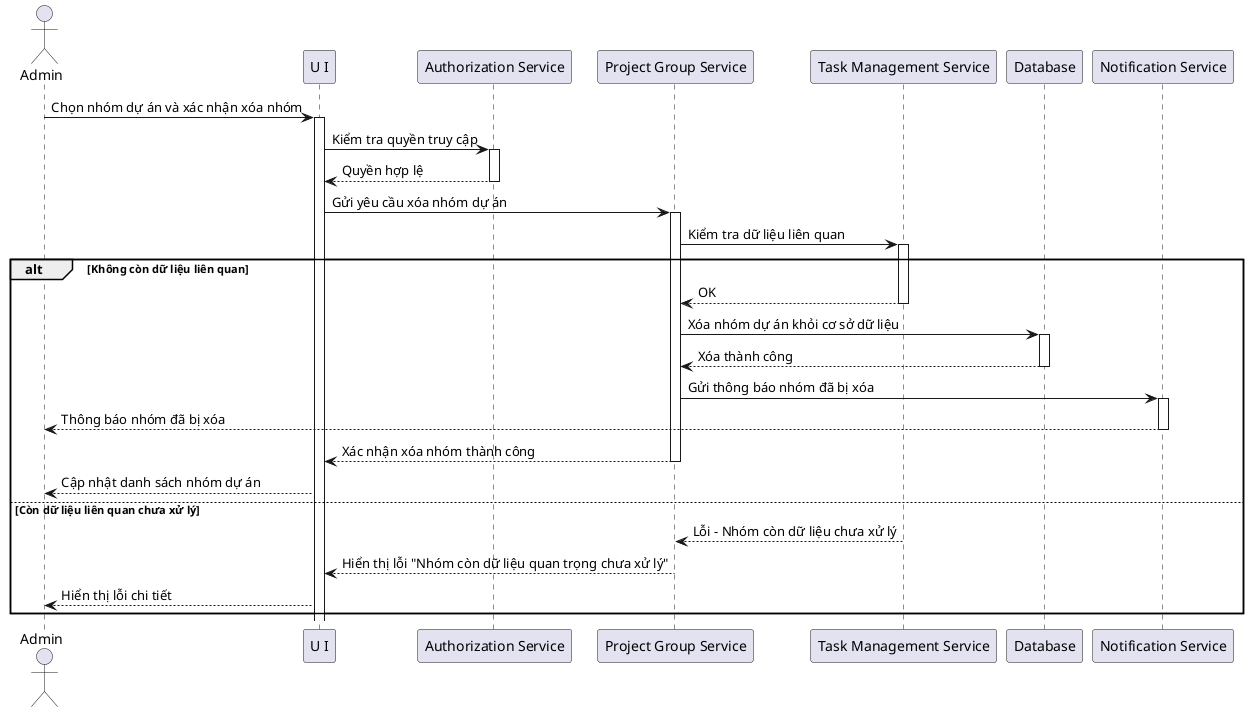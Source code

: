 @startuml
actor "Admin" as User

participant "U I" as UI
participant "Authorization Service"
participant "Project Group Service" as System
participant "Task Management Service"
participant "Database" as DB
participant "Notification Service"

User -> UI: Chọn nhóm dự án và xác nhận xóa nhóm
activate UI

UI -> "Authorization Service": Kiểm tra quyền truy cập
activate "Authorization Service"
"Authorization Service" --> UI: Quyền hợp lệ
deactivate "Authorization Service"

UI -> System: Gửi yêu cầu xóa nhóm dự án
activate System

System -> "Task Management Service": Kiểm tra dữ liệu liên quan
activate "Task Management Service"

alt Không còn dữ liệu liên quan
    "Task Management Service" --> System: OK
    deactivate "Task Management Service"

    System -> DB: Xóa nhóm dự án khỏi cơ sở dữ liệu
    activate DB
    DB --> System: Xóa thành công
    deactivate DB

    System -> "Notification Service": Gửi thông báo nhóm đã bị xóa
    activate "Notification Service"
    "Notification Service" --> User: Thông báo nhóm đã bị xóa
    deactivate "Notification Service"

    System --> UI: Xác nhận xóa nhóm thành công
    deactivate System
    UI --> User: Cập nhật danh sách nhóm dự án

else Còn dữ liệu liên quan chưa xử lý
    "Task Management Service" --> System: Lỗi - Nhóm còn dữ liệu chưa xử lý
    deactivate "Task Management Service"
    System --> UI: Hiển thị lỗi "Nhóm còn dữ liệu quan trọng chưa xử lý"
    UI --> User: Hiển thị lỗi chi tiết
    deactivate System
end

@enduml
